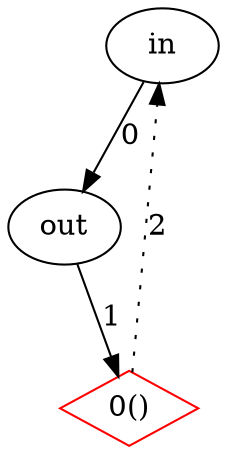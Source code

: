 digraph JEG {
  rankdir=TB;
  1 [label = "in", shape = "ellipse"];
  2 [label = "out", shape = "ellipse"];
  3 [label = "0()", shape = "diamond", color = "red"];
  1 -> 2 [ label = "0", style = "solid" ];
  2 -> 3 [ label = "1", style = "solid" ];
  3 -> 1 [ label = "2", style = "dotted" ];
}

